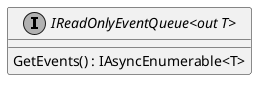 @startuml
skinparam monochrome true
skinparam classAttributeIconSize 0

interface "IReadOnlyEventQueue<out T>" {
    GetEvents() : IAsyncEnumerable<T>
}
@enduml

